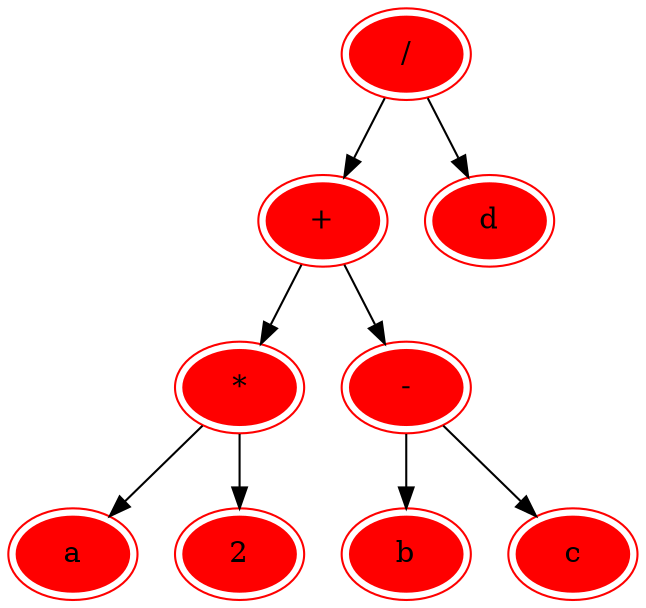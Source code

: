 digraph G {
i [ color = red, peripheries=2, style = filled, label = "/"];
g [ color = red, peripheries=2, style = filled, label = "+"];
i -> g
h [ color = red, peripheries=2, style = filled, label = "d"];
i -> h
g [ color = red, peripheries=2, style = filled, label = "+"];
c [ color = red, peripheries=2, style = filled, label = "*"];
g -> c
f [ color = red, peripheries=2, style = filled, label = "-"];
g -> f
c [ color = red, peripheries=2, style = filled, label = "*"];
a [ color = red, peripheries=2, style = filled, label = "a"];
c -> a
b [ color = red, peripheries=2, style = filled, label = "2"];
c -> b
f [ color = red, peripheries=2, style = filled, label = "-"];
d [ color = red, peripheries=2, style = filled, label = "b"];
f -> d
e [ color = red, peripheries=2, style = filled, label = "c"];
f -> e
}